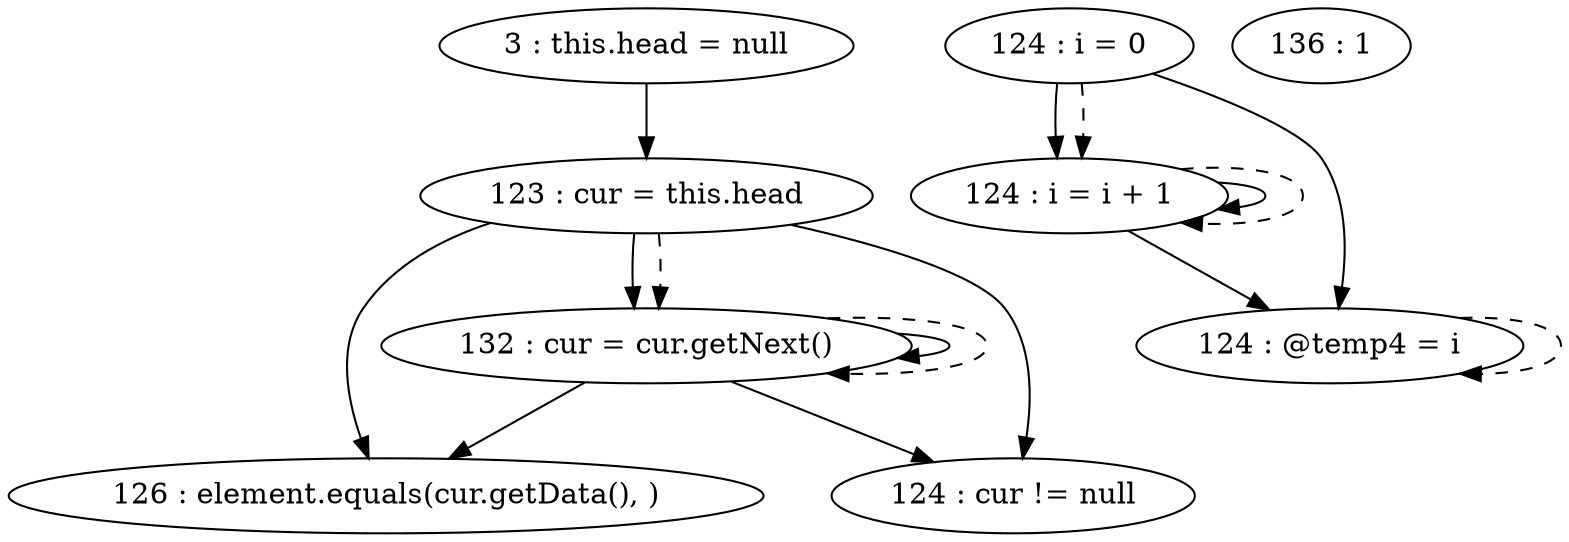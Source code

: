 digraph G {
"3 : this.head = null"
"3 : this.head = null" -> "123 : cur = this.head"
"123 : cur = this.head"
"123 : cur = this.head" -> "132 : cur = cur.getNext()"
"123 : cur = this.head" -> "126 : element.equals(cur.getData(), )"
"123 : cur = this.head" -> "124 : cur != null"
"123 : cur = this.head" -> "132 : cur = cur.getNext()" [style=dashed]
"124 : i = 0"
"124 : i = 0" -> "124 : i = i + 1"
"124 : i = 0" -> "124 : @temp4 = i"
"124 : i = 0" -> "124 : i = i + 1" [style=dashed]
"124 : cur != null"
"126 : element.equals(cur.getData(), )"
"136 : 1"
"132 : cur = cur.getNext()"
"132 : cur = cur.getNext()" -> "132 : cur = cur.getNext()"
"132 : cur = cur.getNext()" -> "126 : element.equals(cur.getData(), )"
"132 : cur = cur.getNext()" -> "124 : cur != null"
"132 : cur = cur.getNext()" -> "132 : cur = cur.getNext()" [style=dashed]
"124 : @temp4 = i"
"124 : @temp4 = i" -> "124 : @temp4 = i" [style=dashed]
"124 : i = i + 1"
"124 : i = i + 1" -> "124 : i = i + 1"
"124 : i = i + 1" -> "124 : @temp4 = i"
"124 : i = i + 1" -> "124 : i = i + 1" [style=dashed]
}